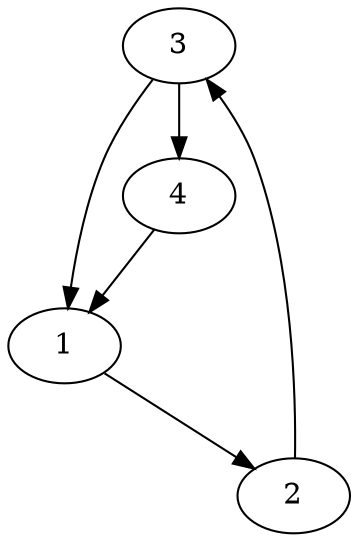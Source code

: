 digraph G {
	3;
	1;
	2;
	4;

	3 -> 1 [village=Bikini_Bottom; name=Krusty_Krab_Street; heightLimit=3; weight=20; primaryType=sideStreet; secondaryType=none;];
	2 -> 3 [village=Bikini_Bottom; name=Kebab_Street; heightLimit=3; weight=20; primaryType=sideStreet; secondaryType=none;];
	1 -> 2 [village=Bikini_Bottom; name=Not_Krusty_Krab_Street; heightLimit=5; weight=10; primaryType=mainStreet; secondaryType=none;];
	3 -> 4 [village=Bikini_Bottom; name=Idk_Street; heightLimit=3; weight=20; primaryType=mainStreet; secondaryType=none;];
	4 -> 1 [village=Bikini_Bottom; name=Cool_Street; heightLimit=5; weight=5; primaryType=sideStreet; secondaryType=oneWayStreet;];
}
